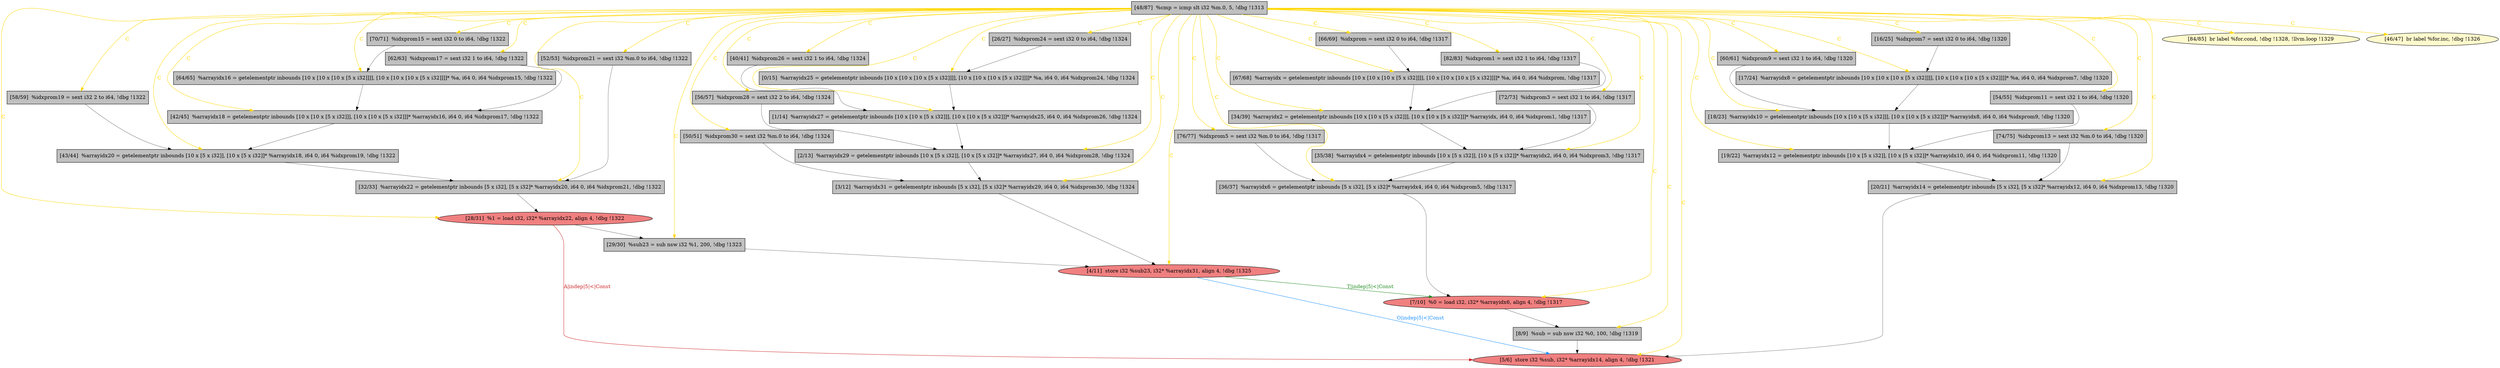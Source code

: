 
digraph G {


node374 [fillcolor=grey,label="[8/9]  %sub = sub nsw i32 %0, 100, !dbg !1319",shape=rectangle,style=filled ]
node371 [fillcolor=grey,label="[32/33]  %arrayidx22 = getelementptr inbounds [5 x i32], [5 x i32]* %arrayidx20, i64 0, i64 %idxprom21, !dbg !1322",shape=rectangle,style=filled ]
node348 [fillcolor=lightcoral,label="[4/11]  store i32 %sub23, i32* %arrayidx31, align 4, !dbg !1325",shape=ellipse,style=filled ]
node345 [fillcolor=grey,label="[56/57]  %idxprom28 = sext i32 2 to i64, !dbg !1324",shape=rectangle,style=filled ]
node375 [fillcolor=grey,label="[72/73]  %idxprom3 = sext i32 1 to i64, !dbg !1317",shape=rectangle,style=filled ]
node347 [fillcolor=lemonchiffon,label="[84/85]  br label %for.cond, !dbg !1328, !llvm.loop !1329",shape=ellipse,style=filled ]
node346 [fillcolor=grey,label="[35/38]  %arrayidx4 = getelementptr inbounds [10 x [5 x i32]], [10 x [5 x i32]]* %arrayidx2, i64 0, i64 %idxprom3, !dbg !1317",shape=rectangle,style=filled ]
node349 [fillcolor=grey,label="[70/71]  %idxprom15 = sext i32 0 to i64, !dbg !1322",shape=rectangle,style=filled ]
node344 [fillcolor=grey,label="[1/14]  %arrayidx27 = getelementptr inbounds [10 x [10 x [5 x i32]]], [10 x [10 x [5 x i32]]]* %arrayidx25, i64 0, i64 %idxprom26, !dbg !1324",shape=rectangle,style=filled ]
node369 [fillcolor=lightcoral,label="[28/31]  %1 = load i32, i32* %arrayidx22, align 4, !dbg !1322",shape=ellipse,style=filled ]
node342 [fillcolor=grey,label="[76/77]  %idxprom5 = sext i32 %m.0 to i64, !dbg !1317",shape=rectangle,style=filled ]
node372 [fillcolor=grey,label="[19/22]  %arrayidx12 = getelementptr inbounds [10 x [5 x i32]], [10 x [5 x i32]]* %arrayidx10, i64 0, i64 %idxprom11, !dbg !1320",shape=rectangle,style=filled ]
node367 [fillcolor=grey,label="[40/41]  %idxprom26 = sext i32 1 to i64, !dbg !1324",shape=rectangle,style=filled ]
node343 [fillcolor=grey,label="[82/83]  %idxprom1 = sext i32 1 to i64, !dbg !1317",shape=rectangle,style=filled ]
node356 [fillcolor=grey,label="[62/63]  %idxprom17 = sext i32 1 to i64, !dbg !1322",shape=rectangle,style=filled ]
node341 [fillcolor=grey,label="[74/75]  %idxprom13 = sext i32 %m.0 to i64, !dbg !1320",shape=rectangle,style=filled ]
node338 [fillcolor=lightcoral,label="[5/6]  store i32 %sub, i32* %arrayidx14, align 4, !dbg !1321",shape=ellipse,style=filled ]
node353 [fillcolor=grey,label="[54/55]  %idxprom11 = sext i32 1 to i64, !dbg !1320",shape=rectangle,style=filled ]
node339 [fillcolor=lemonchiffon,label="[46/47]  br label %for.inc, !dbg !1326",shape=ellipse,style=filled ]
node340 [fillcolor=grey,label="[48/87]  %cmp = icmp slt i32 %m.0, 5, !dbg !1313",shape=rectangle,style=filled ]
node351 [fillcolor=grey,label="[3/12]  %arrayidx31 = getelementptr inbounds [5 x i32], [5 x i32]* %arrayidx29, i64 0, i64 %idxprom30, !dbg !1324",shape=rectangle,style=filled ]
node337 [fillcolor=grey,label="[16/25]  %idxprom7 = sext i32 0 to i64, !dbg !1320",shape=rectangle,style=filled ]
node364 [fillcolor=grey,label="[50/51]  %idxprom30 = sext i32 %m.0 to i64, !dbg !1324",shape=rectangle,style=filled ]
node370 [fillcolor=grey,label="[26/27]  %idxprom24 = sext i32 0 to i64, !dbg !1324",shape=rectangle,style=filled ]
node352 [fillcolor=grey,label="[67/68]  %arrayidx = getelementptr inbounds [10 x [10 x [10 x [5 x i32]]]], [10 x [10 x [10 x [5 x i32]]]]* %a, i64 0, i64 %idxprom, !dbg !1317",shape=rectangle,style=filled ]
node361 [fillcolor=grey,label="[66/69]  %idxprom = sext i32 0 to i64, !dbg !1317",shape=rectangle,style=filled ]
node354 [fillcolor=grey,label="[52/53]  %idxprom21 = sext i32 %m.0 to i64, !dbg !1322",shape=rectangle,style=filled ]
node336 [fillcolor=grey,label="[0/15]  %arrayidx25 = getelementptr inbounds [10 x [10 x [10 x [5 x i32]]]], [10 x [10 x [10 x [5 x i32]]]]* %a, i64 0, i64 %idxprom24, !dbg !1324",shape=rectangle,style=filled ]
node355 [fillcolor=grey,label="[34/39]  %arrayidx2 = getelementptr inbounds [10 x [10 x [5 x i32]]], [10 x [10 x [5 x i32]]]* %arrayidx, i64 0, i64 %idxprom1, !dbg !1317",shape=rectangle,style=filled ]
node366 [fillcolor=grey,label="[42/45]  %arrayidx18 = getelementptr inbounds [10 x [10 x [5 x i32]]], [10 x [10 x [5 x i32]]]* %arrayidx16, i64 0, i64 %idxprom17, !dbg !1322",shape=rectangle,style=filled ]
node360 [fillcolor=grey,label="[64/65]  %arrayidx16 = getelementptr inbounds [10 x [10 x [10 x [5 x i32]]]], [10 x [10 x [10 x [5 x i32]]]]* %a, i64 0, i64 %idxprom15, !dbg !1322",shape=rectangle,style=filled ]
node357 [fillcolor=grey,label="[60/61]  %idxprom9 = sext i32 1 to i64, !dbg !1320",shape=rectangle,style=filled ]
node373 [fillcolor=grey,label="[20/21]  %arrayidx14 = getelementptr inbounds [5 x i32], [5 x i32]* %arrayidx12, i64 0, i64 %idxprom13, !dbg !1320",shape=rectangle,style=filled ]
node359 [fillcolor=grey,label="[58/59]  %idxprom19 = sext i32 2 to i64, !dbg !1322",shape=rectangle,style=filled ]
node335 [fillcolor=grey,label="[2/13]  %arrayidx29 = getelementptr inbounds [10 x [5 x i32]], [10 x [5 x i32]]* %arrayidx27, i64 0, i64 %idxprom28, !dbg !1324",shape=rectangle,style=filled ]
node362 [fillcolor=grey,label="[43/44]  %arrayidx20 = getelementptr inbounds [10 x [5 x i32]], [10 x [5 x i32]]* %arrayidx18, i64 0, i64 %idxprom19, !dbg !1322",shape=rectangle,style=filled ]
node363 [fillcolor=grey,label="[18/23]  %arrayidx10 = getelementptr inbounds [10 x [10 x [5 x i32]]], [10 x [10 x [5 x i32]]]* %arrayidx8, i64 0, i64 %idxprom9, !dbg !1320",shape=rectangle,style=filled ]
node350 [fillcolor=lightcoral,label="[7/10]  %0 = load i32, i32* %arrayidx6, align 4, !dbg !1317",shape=ellipse,style=filled ]
node365 [fillcolor=grey,label="[17/24]  %arrayidx8 = getelementptr inbounds [10 x [10 x [10 x [5 x i32]]]], [10 x [10 x [10 x [5 x i32]]]]* %a, i64 0, i64 %idxprom7, !dbg !1320",shape=rectangle,style=filled ]
node358 [fillcolor=grey,label="[29/30]  %sub23 = sub nsw i32 %1, 200, !dbg !1323",shape=rectangle,style=filled ]
node368 [fillcolor=grey,label="[36/37]  %arrayidx6 = getelementptr inbounds [5 x i32], [5 x i32]* %arrayidx4, i64 0, i64 %idxprom5, !dbg !1317",shape=rectangle,style=filled ]

node349->node360 [style=solid,color=black,label="",penwidth=0.5,fontcolor=black ]
node340->node371 [style=solid,color=gold,label="C",penwidth=1.0,fontcolor=gold ]
node340->node343 [style=solid,color=gold,label="C",penwidth=1.0,fontcolor=gold ]
node365->node363 [style=solid,color=black,label="",penwidth=0.5,fontcolor=black ]
node353->node372 [style=solid,color=black,label="",penwidth=0.5,fontcolor=black ]
node350->node374 [style=solid,color=black,label="",penwidth=0.5,fontcolor=black ]
node354->node371 [style=solid,color=black,label="",penwidth=0.5,fontcolor=black ]
node340->node346 [style=solid,color=gold,label="C",penwidth=1.0,fontcolor=gold ]
node355->node346 [style=solid,color=black,label="",penwidth=0.5,fontcolor=black ]
node340->node352 [style=solid,color=gold,label="C",penwidth=1.0,fontcolor=gold ]
node340->node361 [style=solid,color=gold,label="C",penwidth=1.0,fontcolor=gold ]
node340->node350 [style=solid,color=gold,label="C",penwidth=1.0,fontcolor=gold ]
node359->node362 [style=solid,color=black,label="",penwidth=0.5,fontcolor=black ]
node351->node348 [style=solid,color=black,label="",penwidth=0.5,fontcolor=black ]
node340->node347 [style=solid,color=gold,label="C",penwidth=1.0,fontcolor=gold ]
node340->node357 [style=solid,color=gold,label="C",penwidth=1.0,fontcolor=gold ]
node340->node336 [style=solid,color=gold,label="C",penwidth=1.0,fontcolor=gold ]
node340->node375 [style=solid,color=gold,label="C",penwidth=1.0,fontcolor=gold ]
node373->node338 [style=solid,color=black,label="",penwidth=0.5,fontcolor=black ]
node340->node349 [style=solid,color=gold,label="C",penwidth=1.0,fontcolor=gold ]
node374->node338 [style=solid,color=black,label="",penwidth=0.5,fontcolor=black ]
node340->node358 [style=solid,color=gold,label="C",penwidth=1.0,fontcolor=gold ]
node369->node338 [style=solid,color=firebrick3,label="A|indep|5|<|Const",penwidth=1.0,fontcolor=firebrick3 ]
node340->node356 [style=solid,color=gold,label="C",penwidth=1.0,fontcolor=gold ]
node340->node362 [style=solid,color=gold,label="C",penwidth=1.0,fontcolor=gold ]
node340->node335 [style=solid,color=gold,label="C",penwidth=1.0,fontcolor=gold ]
node340->node353 [style=solid,color=gold,label="C",penwidth=1.0,fontcolor=gold ]
node371->node369 [style=solid,color=black,label="",penwidth=0.5,fontcolor=black ]
node340->node366 [style=solid,color=gold,label="C",penwidth=1.0,fontcolor=gold ]
node364->node351 [style=solid,color=black,label="",penwidth=0.5,fontcolor=black ]
node335->node351 [style=solid,color=black,label="",penwidth=0.5,fontcolor=black ]
node340->node365 [style=solid,color=gold,label="C",penwidth=1.0,fontcolor=gold ]
node340->node368 [style=solid,color=gold,label="C",penwidth=1.0,fontcolor=gold ]
node344->node335 [style=solid,color=black,label="",penwidth=0.5,fontcolor=black ]
node345->node335 [style=solid,color=black,label="",penwidth=0.5,fontcolor=black ]
node340->node342 [style=solid,color=gold,label="C",penwidth=1.0,fontcolor=gold ]
node368->node350 [style=solid,color=black,label="",penwidth=0.5,fontcolor=black ]
node346->node368 [style=solid,color=black,label="",penwidth=0.5,fontcolor=black ]
node340->node364 [style=solid,color=gold,label="C",penwidth=1.0,fontcolor=gold ]
node340->node360 [style=solid,color=gold,label="C",penwidth=1.0,fontcolor=gold ]
node341->node373 [style=solid,color=black,label="",penwidth=0.5,fontcolor=black ]
node361->node352 [style=solid,color=black,label="",penwidth=0.5,fontcolor=black ]
node348->node350 [style=solid,color=forestgreen,label="T|indep|5|<|Const",penwidth=1.0,fontcolor=forestgreen ]
node348->node338 [style=solid,color=dodgerblue,label="O|indep|5|<|Const",penwidth=1.0,fontcolor=dodgerblue ]
node340->node369 [style=solid,color=gold,label="C",penwidth=1.0,fontcolor=gold ]
node343->node355 [style=solid,color=black,label="",penwidth=0.5,fontcolor=black ]
node340->node339 [style=solid,color=gold,label="C",penwidth=1.0,fontcolor=gold ]
node340->node372 [style=solid,color=gold,label="C",penwidth=1.0,fontcolor=gold ]
node357->node363 [style=solid,color=black,label="",penwidth=0.5,fontcolor=black ]
node367->node344 [style=solid,color=black,label="",penwidth=0.5,fontcolor=black ]
node340->node373 [style=solid,color=gold,label="C",penwidth=1.0,fontcolor=gold ]
node340->node341 [style=solid,color=gold,label="C",penwidth=1.0,fontcolor=gold ]
node362->node371 [style=solid,color=black,label="",penwidth=0.5,fontcolor=black ]
node369->node358 [style=solid,color=black,label="",penwidth=0.5,fontcolor=black ]
node340->node351 [style=solid,color=gold,label="C",penwidth=1.0,fontcolor=gold ]
node340->node345 [style=solid,color=gold,label="C",penwidth=1.0,fontcolor=gold ]
node340->node354 [style=solid,color=gold,label="C",penwidth=1.0,fontcolor=gold ]
node340->node348 [style=solid,color=gold,label="C",penwidth=1.0,fontcolor=gold ]
node340->node355 [style=solid,color=gold,label="C",penwidth=1.0,fontcolor=gold ]
node340->node338 [style=solid,color=gold,label="C",penwidth=1.0,fontcolor=gold ]
node352->node355 [style=solid,color=black,label="",penwidth=0.5,fontcolor=black ]
node342->node368 [style=solid,color=black,label="",penwidth=0.5,fontcolor=black ]
node340->node367 [style=solid,color=gold,label="C",penwidth=1.0,fontcolor=gold ]
node363->node372 [style=solid,color=black,label="",penwidth=0.5,fontcolor=black ]
node370->node336 [style=solid,color=black,label="",penwidth=0.5,fontcolor=black ]
node340->node359 [style=solid,color=gold,label="C",penwidth=1.0,fontcolor=gold ]
node356->node366 [style=solid,color=black,label="",penwidth=0.5,fontcolor=black ]
node336->node344 [style=solid,color=black,label="",penwidth=0.5,fontcolor=black ]
node340->node344 [style=solid,color=gold,label="C",penwidth=1.0,fontcolor=gold ]
node358->node348 [style=solid,color=black,label="",penwidth=0.5,fontcolor=black ]
node337->node365 [style=solid,color=black,label="",penwidth=0.5,fontcolor=black ]
node340->node337 [style=solid,color=gold,label="C",penwidth=1.0,fontcolor=gold ]
node340->node374 [style=solid,color=gold,label="C",penwidth=1.0,fontcolor=gold ]
node366->node362 [style=solid,color=black,label="",penwidth=0.5,fontcolor=black ]
node360->node366 [style=solid,color=black,label="",penwidth=0.5,fontcolor=black ]
node340->node363 [style=solid,color=gold,label="C",penwidth=1.0,fontcolor=gold ]
node372->node373 [style=solid,color=black,label="",penwidth=0.5,fontcolor=black ]
node340->node370 [style=solid,color=gold,label="C",penwidth=1.0,fontcolor=gold ]
node375->node346 [style=solid,color=black,label="",penwidth=0.5,fontcolor=black ]


}
